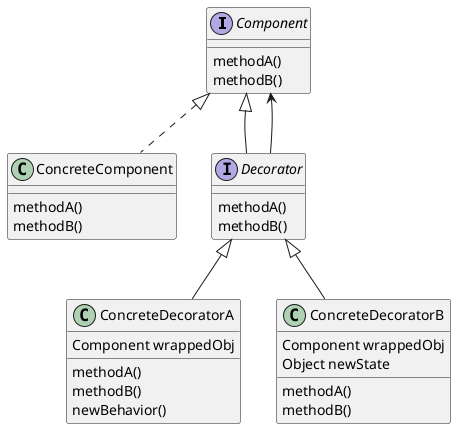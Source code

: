 @startuml
interface Component{
    methodA()
    methodB()
}

class ConcreteComponent{
    methodA()
    methodB()
}

interface Decorator{
    methodA()
    methodB()
}

class ConcreteDecoratorA{
    Component wrappedObj

    methodA()
    methodB()
    newBehavior()
}

class ConcreteDecoratorB{
    Component wrappedObj
    Object newState

    methodA()
    methodB()
}

Component <|.. ConcreteComponent
Component <|-- Decorator
Decorator --> Component
Decorator <|-- ConcreteDecoratorA
Decorator <|-- ConcreteDecoratorB
@enduml